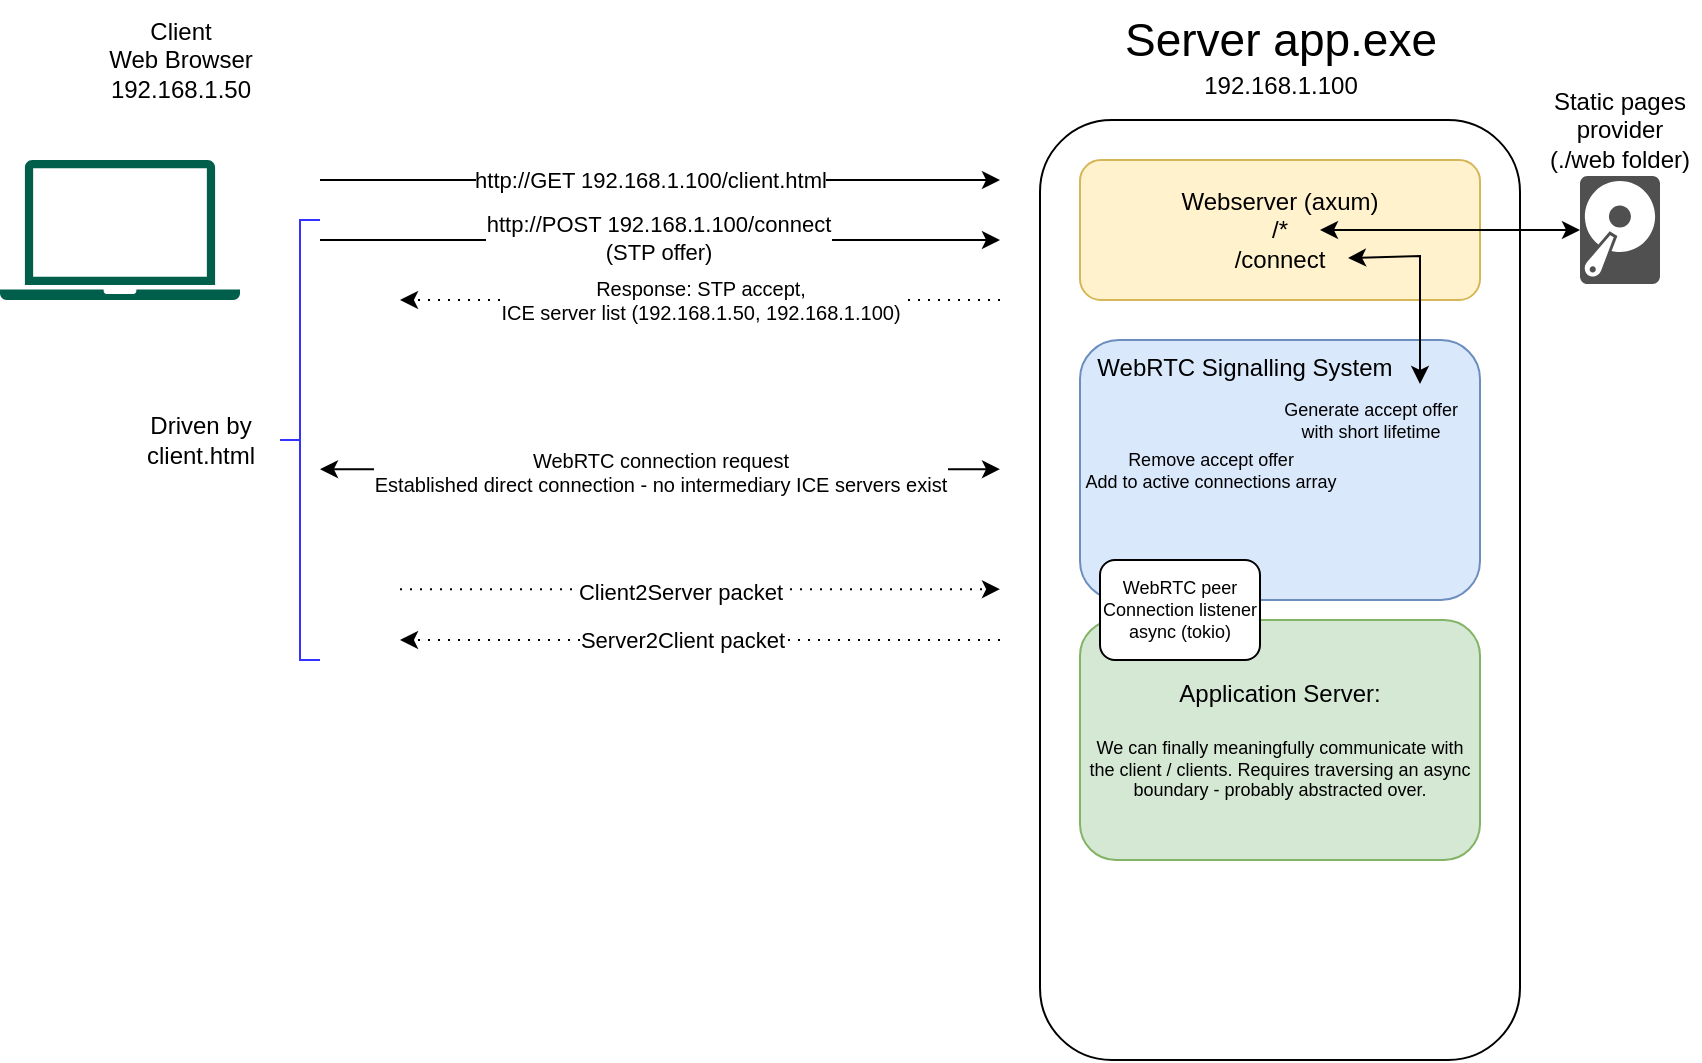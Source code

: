 <mxfile version="24.7.16">
  <diagram name="Page-1" id="S8F8ERdwk2yVXLX5cYZ_">
    <mxGraphModel dx="875" dy="474" grid="1" gridSize="10" guides="1" tooltips="1" connect="1" arrows="1" fold="1" page="1" pageScale="1" pageWidth="850" pageHeight="1100" math="0" shadow="0">
      <root>
        <mxCell id="0" />
        <mxCell id="1" parent="0" />
        <mxCell id="1OfXS_3ZnrJGWq4nSBME-2" value="" style="rounded=1;whiteSpace=wrap;html=1;" vertex="1" parent="1">
          <mxGeometry x="520" y="80" width="240" height="470" as="geometry" />
        </mxCell>
        <mxCell id="1OfXS_3ZnrJGWq4nSBME-3" value="Server app.exe" style="text;html=1;align=center;verticalAlign=middle;resizable=0;points=[];autosize=1;strokeColor=none;fillColor=none;fontSize=23;" vertex="1" parent="1">
          <mxGeometry x="550" y="20" width="180" height="40" as="geometry" />
        </mxCell>
        <mxCell id="1OfXS_3ZnrJGWq4nSBME-4" value="192.168.1.100" style="text;html=1;align=center;verticalAlign=middle;resizable=0;points=[];autosize=1;strokeColor=none;fillColor=none;" vertex="1" parent="1">
          <mxGeometry x="590" y="48" width="100" height="30" as="geometry" />
        </mxCell>
        <mxCell id="1OfXS_3ZnrJGWq4nSBME-5" value="" style="sketch=0;pointerEvents=1;shadow=0;dashed=0;html=1;strokeColor=none;fillColor=#005F4B;labelPosition=center;verticalLabelPosition=bottom;verticalAlign=top;align=center;outlineConnect=0;shape=mxgraph.veeam2.laptop;" vertex="1" parent="1">
          <mxGeometry y="100" width="120" height="70" as="geometry" />
        </mxCell>
        <mxCell id="1OfXS_3ZnrJGWq4nSBME-6" value="" style="endArrow=classic;html=1;rounded=0;" edge="1" parent="1">
          <mxGeometry width="50" height="50" relative="1" as="geometry">
            <mxPoint x="160" y="110" as="sourcePoint" />
            <mxPoint x="500" y="110" as="targetPoint" />
          </mxGeometry>
        </mxCell>
        <mxCell id="1OfXS_3ZnrJGWq4nSBME-8" value="http://GET 192.168.1.100/client.html" style="edgeLabel;html=1;align=center;verticalAlign=middle;resizable=0;points=[];" vertex="1" connectable="0" parent="1OfXS_3ZnrJGWq4nSBME-6">
          <mxGeometry x="-0.184" y="1" relative="1" as="geometry">
            <mxPoint x="26" y="1" as="offset" />
          </mxGeometry>
        </mxCell>
        <mxCell id="1OfXS_3ZnrJGWq4nSBME-7" value="Client&lt;div&gt;Web Browser&lt;/div&gt;&lt;div&gt;192.168.1.50&lt;/div&gt;" style="text;html=1;align=center;verticalAlign=middle;resizable=0;points=[];autosize=1;strokeColor=none;fillColor=none;" vertex="1" parent="1">
          <mxGeometry x="40" y="20" width="100" height="60" as="geometry" />
        </mxCell>
        <mxCell id="1OfXS_3ZnrJGWq4nSBME-12" value="" style="endArrow=classic;html=1;rounded=0;" edge="1" parent="1">
          <mxGeometry width="50" height="50" relative="1" as="geometry">
            <mxPoint x="160" y="140" as="sourcePoint" />
            <mxPoint x="500" y="140" as="targetPoint" />
          </mxGeometry>
        </mxCell>
        <mxCell id="1OfXS_3ZnrJGWq4nSBME-14" value="http://POST 192.168.1.100/connect&lt;br&gt;(STP offer)" style="edgeLabel;html=1;align=center;verticalAlign=middle;resizable=0;points=[];" vertex="1" connectable="0" parent="1OfXS_3ZnrJGWq4nSBME-12">
          <mxGeometry x="-0.006" y="1" relative="1" as="geometry">
            <mxPoint as="offset" />
          </mxGeometry>
        </mxCell>
        <mxCell id="1OfXS_3ZnrJGWq4nSBME-16" value="" style="endArrow=classic;html=1;rounded=0;dashed=1;dashPattern=1 4;" edge="1" parent="1">
          <mxGeometry width="50" height="50" relative="1" as="geometry">
            <mxPoint x="500" y="170" as="sourcePoint" />
            <mxPoint x="200" y="170" as="targetPoint" />
          </mxGeometry>
        </mxCell>
        <mxCell id="1OfXS_3ZnrJGWq4nSBME-18" value="Response: STP accept, &lt;br style=&quot;font-size: 10px;&quot;&gt;ICE server list (192.168.1.50, 192.168.1.100)" style="edgeLabel;html=1;align=center;verticalAlign=middle;resizable=0;points=[];fontSize=10;" vertex="1" connectable="0" parent="1OfXS_3ZnrJGWq4nSBME-16">
          <mxGeometry y="-1" relative="1" as="geometry">
            <mxPoint y="1" as="offset" />
          </mxGeometry>
        </mxCell>
        <mxCell id="1OfXS_3ZnrJGWq4nSBME-19" value="" style="endArrow=classic;startArrow=classic;html=1;rounded=0;" edge="1" parent="1">
          <mxGeometry width="50" height="50" relative="1" as="geometry">
            <mxPoint x="160" y="254.58" as="sourcePoint" />
            <mxPoint x="500" y="254.58" as="targetPoint" />
          </mxGeometry>
        </mxCell>
        <mxCell id="1OfXS_3ZnrJGWq4nSBME-20" value="WebRTC connection request&lt;div style=&quot;font-size: 10px;&quot;&gt;Established direct connection - no intermediary ICE servers exist&lt;/div&gt;" style="edgeLabel;html=1;align=center;verticalAlign=middle;resizable=0;points=[];fontSize=10;" vertex="1" connectable="0" parent="1OfXS_3ZnrJGWq4nSBME-19">
          <mxGeometry x="0.076" y="-1" relative="1" as="geometry">
            <mxPoint x="-13" as="offset" />
          </mxGeometry>
        </mxCell>
        <mxCell id="1OfXS_3ZnrJGWq4nSBME-21" value="Webserver (axum)&lt;div&gt;/*&lt;/div&gt;&lt;div&gt;/connect&lt;/div&gt;" style="rounded=1;whiteSpace=wrap;html=1;fillColor=#fff2cc;strokeColor=#d6b656;" vertex="1" parent="1">
          <mxGeometry x="540" y="100" width="200" height="70" as="geometry" />
        </mxCell>
        <mxCell id="1OfXS_3ZnrJGWq4nSBME-23" value="" style="endArrow=classic;startArrow=classic;html=1;rounded=0;" edge="1" parent="1" target="1OfXS_3ZnrJGWq4nSBME-24">
          <mxGeometry width="50" height="50" relative="1" as="geometry">
            <mxPoint x="660" y="135" as="sourcePoint" />
            <mxPoint x="820" y="135" as="targetPoint" />
          </mxGeometry>
        </mxCell>
        <mxCell id="1OfXS_3ZnrJGWq4nSBME-24" value="" style="sketch=0;pointerEvents=1;shadow=0;dashed=0;html=1;strokeColor=none;fillColor=#505050;labelPosition=center;verticalLabelPosition=bottom;verticalAlign=top;outlineConnect=0;align=center;shape=mxgraph.office.devices.hard_disk;" vertex="1" parent="1">
          <mxGeometry x="790" y="108" width="40" height="54" as="geometry" />
        </mxCell>
        <mxCell id="1OfXS_3ZnrJGWq4nSBME-26" value="&amp;nbsp; WebRTC Signalling System" style="rounded=1;whiteSpace=wrap;html=1;fillColor=#dae8fc;strokeColor=#6c8ebf;align=left;verticalAlign=top;" vertex="1" parent="1">
          <mxGeometry x="540" y="190" width="200" height="130" as="geometry" />
        </mxCell>
        <mxCell id="1OfXS_3ZnrJGWq4nSBME-27" value="" style="endArrow=classic;startArrow=classic;html=1;rounded=0;" edge="1" parent="1">
          <mxGeometry width="50" height="50" relative="1" as="geometry">
            <mxPoint x="710" y="212" as="sourcePoint" />
            <mxPoint x="674" y="149" as="targetPoint" />
            <Array as="points">
              <mxPoint x="710" y="148" />
            </Array>
          </mxGeometry>
        </mxCell>
        <mxCell id="1OfXS_3ZnrJGWq4nSBME-28" value="Static pages provider (./web folder)" style="text;html=1;align=center;verticalAlign=middle;whiteSpace=wrap;rounded=0;" vertex="1" parent="1">
          <mxGeometry x="770" y="70" width="80" height="30" as="geometry" />
        </mxCell>
        <mxCell id="1OfXS_3ZnrJGWq4nSBME-29" value="Generate accept offer&lt;br style=&quot;font-size: 9px;&quot;&gt;with short lifetime" style="text;html=1;align=center;verticalAlign=middle;resizable=0;points=[];autosize=1;strokeColor=none;fillColor=none;fontSize=9;" vertex="1" parent="1">
          <mxGeometry x="630" y="210" width="110" height="40" as="geometry" />
        </mxCell>
        <mxCell id="1OfXS_3ZnrJGWq4nSBME-30" value="&lt;font style=&quot;font-size: 9px;&quot;&gt;Remove accept offer&lt;/font&gt;&lt;div style=&quot;font-size: 9px;&quot;&gt;&lt;font style=&quot;font-size: 9px;&quot;&gt;Add to active connections array&lt;/font&gt;&lt;/div&gt;" style="text;html=1;align=center;verticalAlign=middle;resizable=0;points=[];autosize=1;strokeColor=none;fillColor=none;fontSize=9;" vertex="1" parent="1">
          <mxGeometry x="530" y="235" width="150" height="40" as="geometry" />
        </mxCell>
        <mxCell id="1OfXS_3ZnrJGWq4nSBME-31" value="" style="endArrow=classic;html=1;rounded=0;dashed=1;dashPattern=1 4;" edge="1" parent="1">
          <mxGeometry width="50" height="50" relative="1" as="geometry">
            <mxPoint x="200" y="314.58" as="sourcePoint" />
            <mxPoint x="500" y="314.58" as="targetPoint" />
          </mxGeometry>
        </mxCell>
        <mxCell id="1OfXS_3ZnrJGWq4nSBME-32" value="Client2Server packet" style="edgeLabel;html=1;align=center;verticalAlign=middle;resizable=0;points=[];" vertex="1" connectable="0" parent="1OfXS_3ZnrJGWq4nSBME-31">
          <mxGeometry x="-0.153" y="-1" relative="1" as="geometry">
            <mxPoint x="13" as="offset" />
          </mxGeometry>
        </mxCell>
        <mxCell id="1OfXS_3ZnrJGWq4nSBME-34" value="Application Server:&lt;br style=&quot;font-size: 11px;&quot;&gt;&lt;font style=&quot;font-size: 9px;&quot;&gt;&lt;br style=&quot;&quot;&gt;&lt;/font&gt;&lt;div style=&quot;font-size: 9px;&quot;&gt;&lt;font style=&quot;font-size: 9px;&quot;&gt;We can finally meaningfully communicate with the client / clients. Requires traversing an async boundary - probably abstracted over.&lt;/font&gt;&lt;/div&gt;" style="rounded=1;whiteSpace=wrap;html=1;fillColor=#d5e8d4;strokeColor=#82b366;" vertex="1" parent="1">
          <mxGeometry x="540" y="330" width="200" height="120" as="geometry" />
        </mxCell>
        <mxCell id="1OfXS_3ZnrJGWq4nSBME-33" value="&lt;div&gt;&lt;font style=&quot;font-size: 9px;&quot;&gt;WebRTC peer&lt;/font&gt;&lt;/div&gt;&lt;font style=&quot;font-size: 9px;&quot;&gt;Connection listener&lt;/font&gt;&lt;div style=&quot;font-size: 9px;&quot;&gt;&lt;font style=&quot;font-size: 9px;&quot;&gt;async (tokio)&lt;/font&gt;&lt;/div&gt;" style="rounded=1;whiteSpace=wrap;html=1;fontSize=9;" vertex="1" parent="1">
          <mxGeometry x="550" y="300" width="80" height="50" as="geometry" />
        </mxCell>
        <mxCell id="1OfXS_3ZnrJGWq4nSBME-35" value="" style="endArrow=classic;html=1;rounded=0;dashed=1;dashPattern=1 4;" edge="1" parent="1">
          <mxGeometry width="50" height="50" relative="1" as="geometry">
            <mxPoint x="500" y="340" as="sourcePoint" />
            <mxPoint x="200" y="340" as="targetPoint" />
          </mxGeometry>
        </mxCell>
        <mxCell id="1OfXS_3ZnrJGWq4nSBME-37" value="Server2Client packet" style="edgeLabel;html=1;align=center;verticalAlign=middle;resizable=0;points=[];" vertex="1" connectable="0" parent="1OfXS_3ZnrJGWq4nSBME-35">
          <mxGeometry x="-0.269" y="-2" relative="1" as="geometry">
            <mxPoint x="-50" y="2" as="offset" />
          </mxGeometry>
        </mxCell>
        <mxCell id="1OfXS_3ZnrJGWq4nSBME-39" value="" style="strokeWidth=1;html=1;shape=mxgraph.flowchart.annotation_2;align=left;labelPosition=right;pointerEvents=1;fillColor=default;strokeColor=#3333FF;" vertex="1" parent="1">
          <mxGeometry x="140" y="130" width="20" height="220" as="geometry" />
        </mxCell>
        <mxCell id="1OfXS_3ZnrJGWq4nSBME-40" value="Driven by&lt;div&gt;client.html&lt;/div&gt;" style="text;html=1;align=center;verticalAlign=middle;resizable=0;points=[];autosize=1;strokeColor=none;fillColor=none;" vertex="1" parent="1">
          <mxGeometry x="60" y="220" width="80" height="40" as="geometry" />
        </mxCell>
      </root>
    </mxGraphModel>
  </diagram>
</mxfile>
